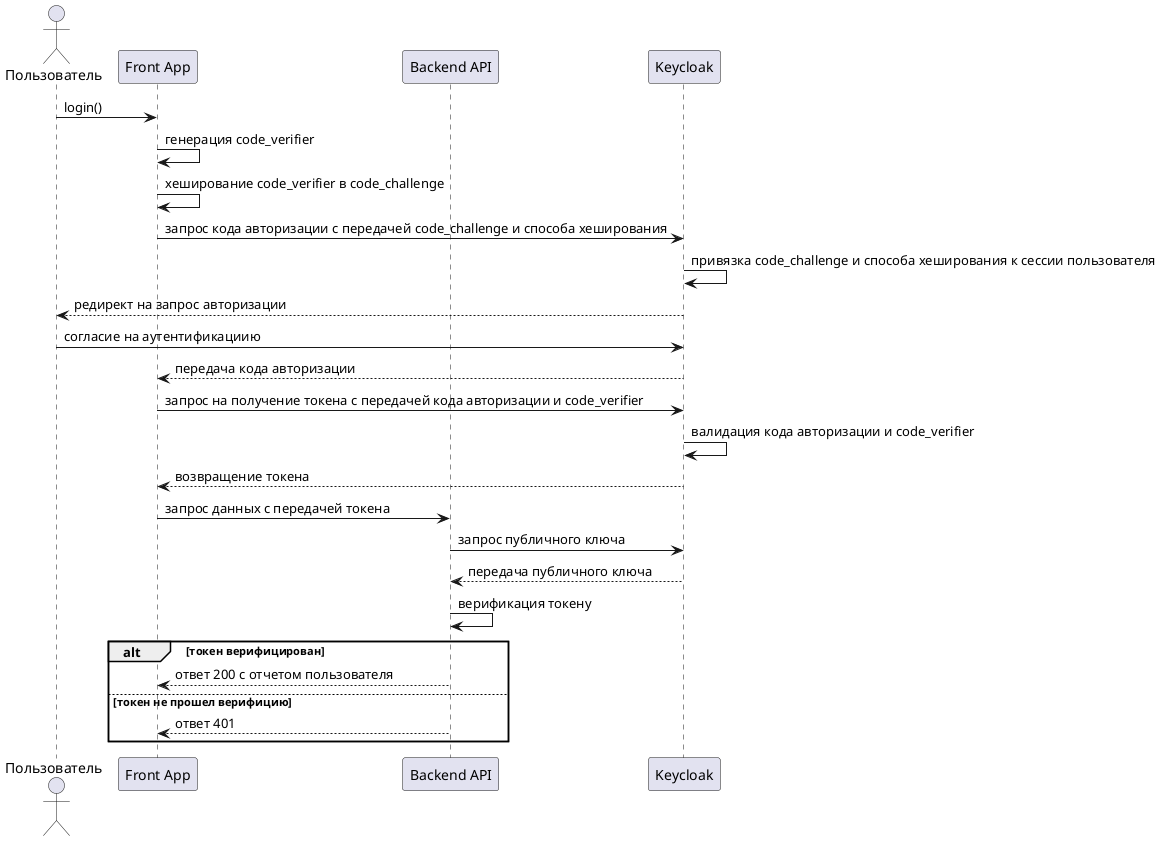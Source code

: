 @startuml

actor "Пользователь" as U
participant "Front App" as F
participant "Backend API" as B
participant "Keycloak" as K

U -> F: login()
F -> F: генерация code_verifier
F -> F: хеширование code_verifier в code_challenge
F -> K: запрос кода авторизации с передачей code_challenge и способа хеширования
K -> K: привязка code_challenge и способа хеширования к сессии пользователя
K --> U: редирект на запрос авторизации
U -> K: согласие на аутентификациию
K --> F: передача кода авторизации
F -> K: запрос на получение токена с передачей кода авторизации и code_verifier
K -> K: валидация кода авторизации и code_verifier
K --> F: возвращение токена
F -> B: запрос данных с передачей токена
B -> K: запрос публичного ключа
K --> B: передача публичного ключа
B -> B: верификация токену
alt токен верифицирован
    B --> F: ответ 200 с отчетом пользователя
else токен не прошел верифицию
    B --> F: ответ 401
end


@enduml